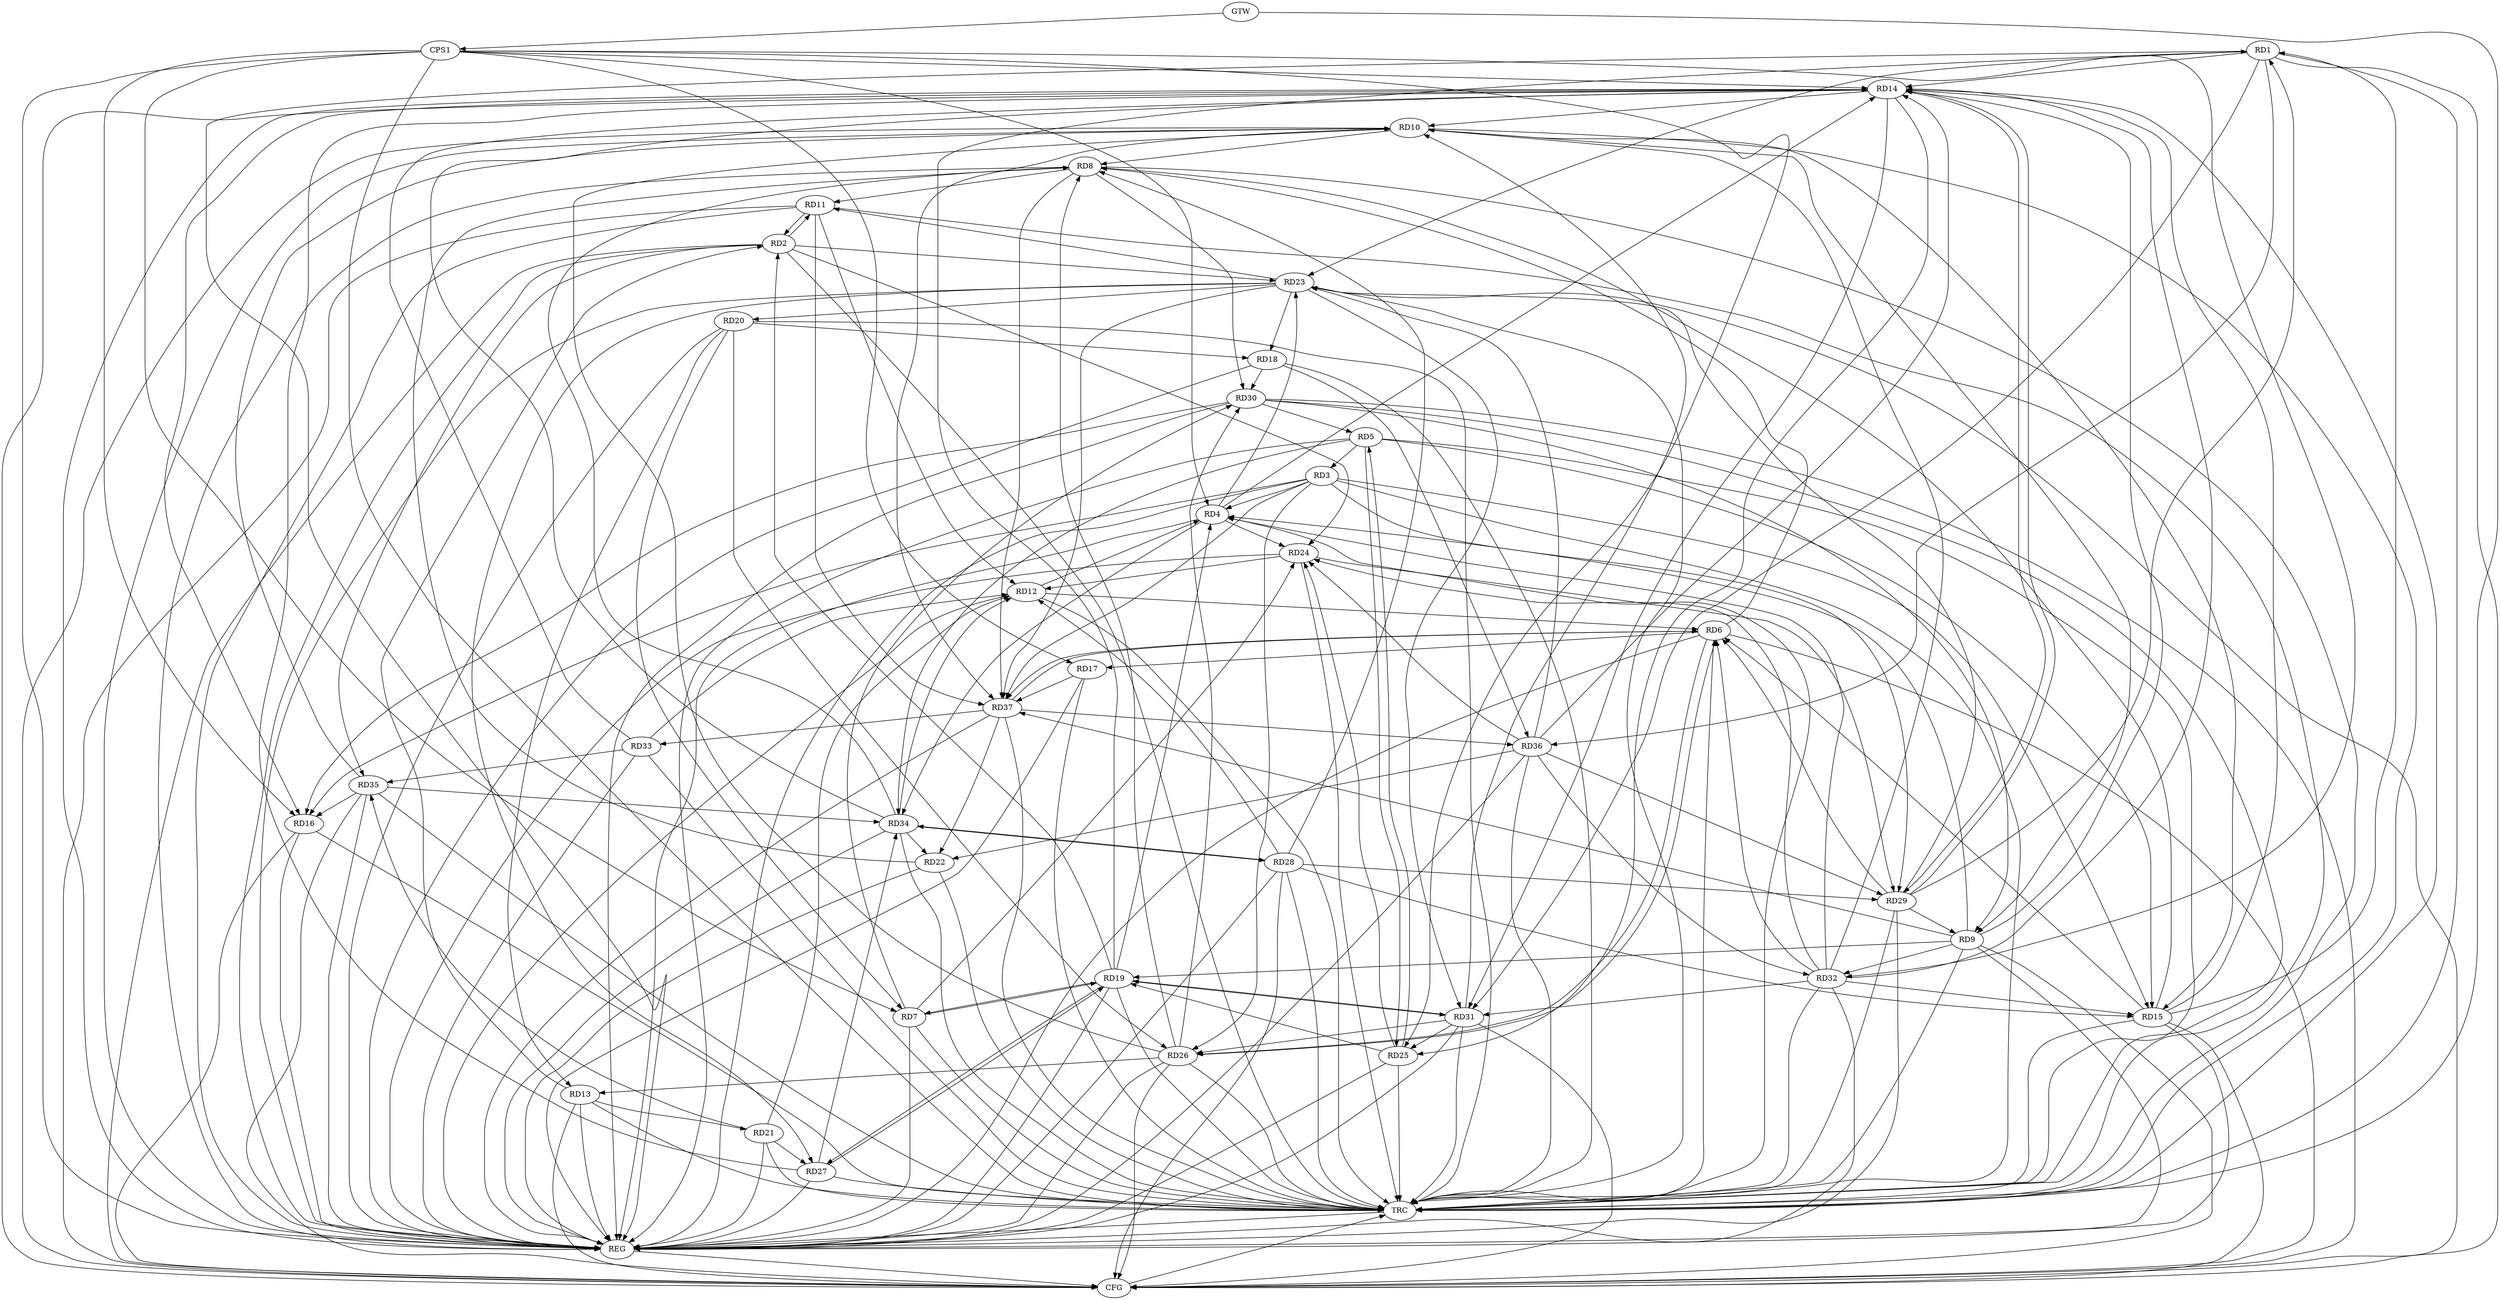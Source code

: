 strict digraph G {
  RD1 [ label="RD1" ];
  RD2 [ label="RD2" ];
  RD3 [ label="RD3" ];
  RD4 [ label="RD4" ];
  RD5 [ label="RD5" ];
  RD6 [ label="RD6" ];
  RD7 [ label="RD7" ];
  RD8 [ label="RD8" ];
  RD9 [ label="RD9" ];
  RD10 [ label="RD10" ];
  RD11 [ label="RD11" ];
  RD12 [ label="RD12" ];
  RD13 [ label="RD13" ];
  RD14 [ label="RD14" ];
  RD15 [ label="RD15" ];
  RD16 [ label="RD16" ];
  RD17 [ label="RD17" ];
  RD18 [ label="RD18" ];
  RD19 [ label="RD19" ];
  RD20 [ label="RD20" ];
  RD21 [ label="RD21" ];
  RD22 [ label="RD22" ];
  RD23 [ label="RD23" ];
  RD24 [ label="RD24" ];
  RD25 [ label="RD25" ];
  RD26 [ label="RD26" ];
  RD27 [ label="RD27" ];
  RD28 [ label="RD28" ];
  RD29 [ label="RD29" ];
  RD30 [ label="RD30" ];
  RD31 [ label="RD31" ];
  RD32 [ label="RD32" ];
  RD33 [ label="RD33" ];
  RD34 [ label="RD34" ];
  RD35 [ label="RD35" ];
  RD36 [ label="RD36" ];
  RD37 [ label="RD37" ];
  CPS1 [ label="CPS1" ];
  GTW [ label="GTW" ];
  REG [ label="REG" ];
  CFG [ label="CFG" ];
  TRC [ label="TRC" ];
  RD1 -> RD14;
  RD15 -> RD1;
  RD19 -> RD1;
  RD1 -> RD23;
  RD29 -> RD1;
  RD1 -> RD31;
  RD1 -> RD36;
  RD2 -> RD11;
  RD11 -> RD2;
  RD13 -> RD2;
  RD19 -> RD2;
  RD2 -> RD23;
  RD2 -> RD24;
  RD2 -> RD35;
  RD3 -> RD4;
  RD5 -> RD3;
  RD3 -> RD15;
  RD3 -> RD16;
  RD3 -> RD26;
  RD3 -> RD29;
  RD3 -> RD37;
  RD9 -> RD4;
  RD12 -> RD4;
  RD4 -> RD14;
  RD19 -> RD4;
  RD4 -> RD23;
  RD4 -> RD24;
  RD32 -> RD4;
  RD4 -> RD34;
  RD5 -> RD15;
  RD5 -> RD25;
  RD25 -> RD5;
  RD30 -> RD5;
  RD5 -> RD34;
  RD6 -> RD8;
  RD12 -> RD6;
  RD15 -> RD6;
  RD6 -> RD17;
  RD6 -> RD26;
  RD26 -> RD6;
  RD29 -> RD6;
  RD32 -> RD6;
  RD6 -> RD37;
  RD37 -> RD6;
  RD7 -> RD19;
  RD19 -> RD7;
  RD20 -> RD7;
  RD7 -> RD24;
  RD7 -> RD30;
  RD10 -> RD8;
  RD8 -> RD11;
  RD15 -> RD8;
  RD22 -> RD8;
  RD26 -> RD8;
  RD28 -> RD8;
  RD8 -> RD30;
  RD34 -> RD8;
  RD8 -> RD37;
  RD10 -> RD9;
  RD9 -> RD14;
  RD9 -> RD19;
  RD29 -> RD9;
  RD30 -> RD9;
  RD9 -> RD32;
  RD9 -> RD37;
  RD14 -> RD10;
  RD10 -> RD15;
  RD26 -> RD10;
  RD31 -> RD10;
  RD32 -> RD10;
  RD35 -> RD10;
  RD10 -> RD37;
  RD11 -> RD12;
  RD23 -> RD11;
  RD11 -> RD37;
  RD21 -> RD12;
  RD24 -> RD12;
  RD28 -> RD12;
  RD33 -> RD12;
  RD34 -> RD12;
  RD20 -> RD13;
  RD13 -> RD21;
  RD26 -> RD13;
  RD15 -> RD14;
  RD14 -> RD16;
  RD14 -> RD25;
  RD27 -> RD14;
  RD14 -> RD29;
  RD29 -> RD14;
  RD14 -> RD31;
  RD32 -> RD14;
  RD33 -> RD14;
  RD34 -> RD14;
  RD36 -> RD14;
  RD28 -> RD15;
  RD32 -> RD15;
  RD30 -> RD16;
  RD35 -> RD16;
  RD17 -> RD37;
  RD20 -> RD18;
  RD23 -> RD18;
  RD18 -> RD30;
  RD18 -> RD36;
  RD25 -> RD19;
  RD19 -> RD27;
  RD27 -> RD19;
  RD19 -> RD31;
  RD31 -> RD19;
  RD23 -> RD20;
  RD20 -> RD26;
  RD21 -> RD27;
  RD21 -> RD35;
  RD34 -> RD22;
  RD36 -> RD22;
  RD37 -> RD22;
  RD23 -> RD27;
  RD29 -> RD23;
  RD23 -> RD31;
  RD36 -> RD23;
  RD23 -> RD37;
  RD25 -> RD24;
  RD24 -> RD29;
  RD32 -> RD24;
  RD36 -> RD24;
  RD31 -> RD25;
  RD26 -> RD30;
  RD31 -> RD26;
  RD27 -> RD34;
  RD28 -> RD29;
  RD28 -> RD34;
  RD34 -> RD28;
  RD36 -> RD29;
  RD32 -> RD31;
  RD36 -> RD32;
  RD33 -> RD35;
  RD37 -> RD33;
  RD35 -> RD34;
  RD37 -> RD36;
  CPS1 -> RD16;
  CPS1 -> RD25;
  CPS1 -> RD4;
  CPS1 -> RD17;
  CPS1 -> RD7;
  CPS1 -> RD14;
  CPS1 -> RD32;
  GTW -> CPS1;
  RD1 -> REG;
  RD2 -> REG;
  RD3 -> REG;
  RD4 -> REG;
  RD5 -> REG;
  RD6 -> REG;
  RD7 -> REG;
  RD8 -> REG;
  RD9 -> REG;
  RD10 -> REG;
  RD11 -> REG;
  RD12 -> REG;
  RD13 -> REG;
  RD14 -> REG;
  RD15 -> REG;
  RD16 -> REG;
  RD17 -> REG;
  RD18 -> REG;
  RD19 -> REG;
  RD20 -> REG;
  RD21 -> REG;
  RD22 -> REG;
  RD23 -> REG;
  RD24 -> REG;
  RD25 -> REG;
  RD26 -> REG;
  RD27 -> REG;
  RD28 -> REG;
  RD29 -> REG;
  RD30 -> REG;
  RD31 -> REG;
  RD32 -> REG;
  RD33 -> REG;
  RD34 -> REG;
  RD35 -> REG;
  RD36 -> REG;
  RD37 -> REG;
  CPS1 -> REG;
  RD15 -> CFG;
  RD35 -> CFG;
  RD2 -> CFG;
  RD16 -> CFG;
  RD23 -> CFG;
  RD1 -> CFG;
  RD14 -> CFG;
  RD28 -> CFG;
  RD11 -> CFG;
  RD13 -> CFG;
  RD26 -> CFG;
  RD6 -> CFG;
  RD31 -> CFG;
  RD10 -> CFG;
  RD30 -> CFG;
  RD9 -> CFG;
  REG -> CFG;
  RD1 -> TRC;
  RD2 -> TRC;
  RD3 -> TRC;
  RD4 -> TRC;
  RD5 -> TRC;
  RD6 -> TRC;
  RD7 -> TRC;
  RD8 -> TRC;
  RD9 -> TRC;
  RD10 -> TRC;
  RD11 -> TRC;
  RD12 -> TRC;
  RD13 -> TRC;
  RD14 -> TRC;
  RD15 -> TRC;
  RD16 -> TRC;
  RD17 -> TRC;
  RD18 -> TRC;
  RD19 -> TRC;
  RD20 -> TRC;
  RD21 -> TRC;
  RD22 -> TRC;
  RD23 -> TRC;
  RD24 -> TRC;
  RD25 -> TRC;
  RD26 -> TRC;
  RD27 -> TRC;
  RD28 -> TRC;
  RD29 -> TRC;
  RD30 -> TRC;
  RD31 -> TRC;
  RD32 -> TRC;
  RD33 -> TRC;
  RD34 -> TRC;
  RD35 -> TRC;
  RD36 -> TRC;
  RD37 -> TRC;
  CPS1 -> TRC;
  GTW -> TRC;
  CFG -> TRC;
  TRC -> REG;
}
